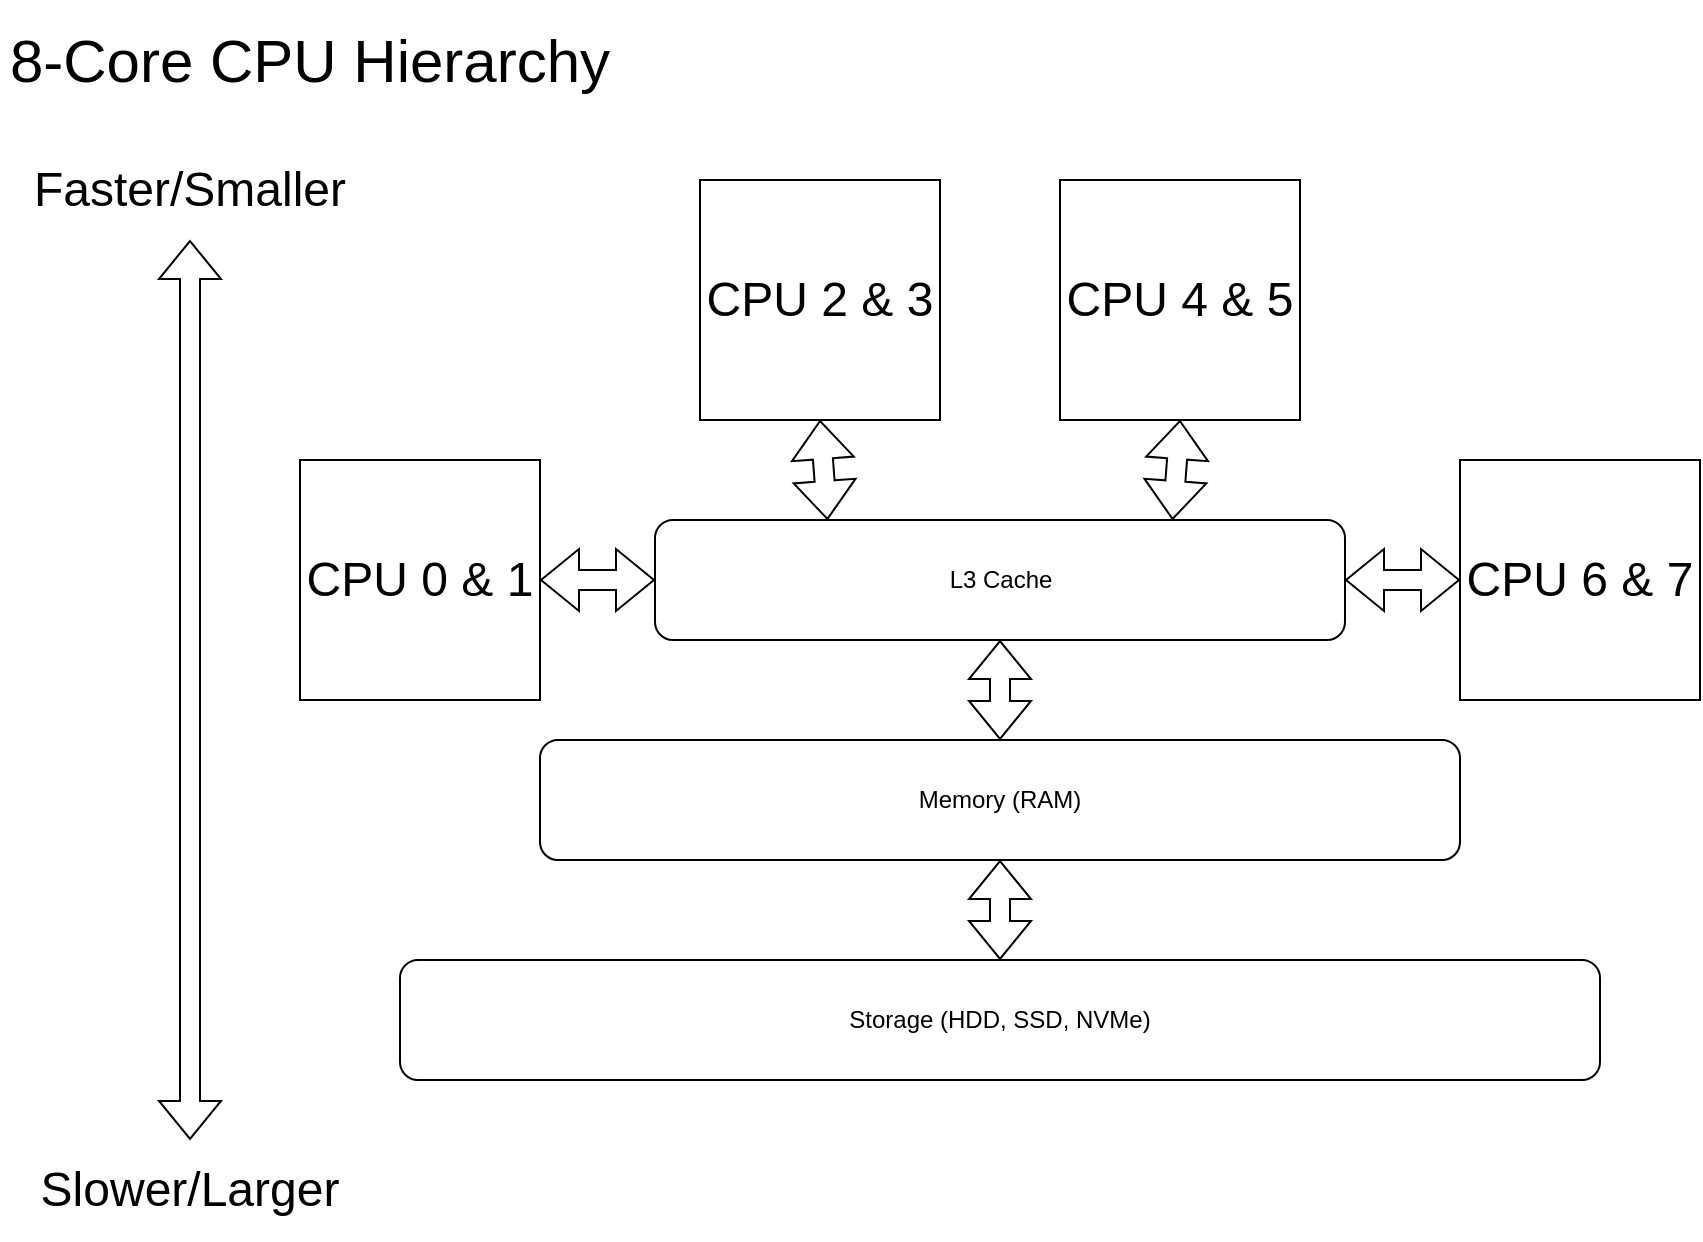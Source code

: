 <mxfile version="21.6.2">
  <diagram name="Page-1" id="jT81VOFueob0oWWeU9Mt">
    <mxGraphModel dx="1728" dy="960" grid="1" gridSize="10" guides="1" tooltips="1" connect="1" arrows="1" fold="1" page="1" pageScale="1" pageWidth="1100" pageHeight="850" math="0" shadow="0">
      <root>
        <mxCell id="0" />
        <mxCell id="1" parent="0" />
        <mxCell id="Kx07bvd-4rYV5RhQG2fd-22" value="L3 Cache" style="rounded=1;whiteSpace=wrap;html=1;" parent="1" vertex="1">
          <mxGeometry x="337.5" y="270" width="345" height="60" as="geometry" />
        </mxCell>
        <mxCell id="Kx07bvd-4rYV5RhQG2fd-23" value="Memory (RAM)" style="rounded=1;whiteSpace=wrap;html=1;" parent="1" vertex="1">
          <mxGeometry x="280" y="380" width="460" height="60" as="geometry" />
        </mxCell>
        <mxCell id="Kx07bvd-4rYV5RhQG2fd-24" value="Storage (HDD, SSD, NVMe)" style="rounded=1;whiteSpace=wrap;html=1;" parent="1" vertex="1">
          <mxGeometry x="210" y="490" width="600" height="60" as="geometry" />
        </mxCell>
        <mxCell id="Kx07bvd-4rYV5RhQG2fd-25" value="&lt;font style=&quot;font-size: 24px;&quot;&gt;Faster/Smaller&lt;/font&gt;" style="text;html=1;strokeColor=none;fillColor=none;align=center;verticalAlign=middle;whiteSpace=wrap;rounded=0;" parent="1" vertex="1">
          <mxGeometry x="10" y="80" width="190" height="50" as="geometry" />
        </mxCell>
        <mxCell id="Kx07bvd-4rYV5RhQG2fd-26" value="&lt;font style=&quot;font-size: 24px;&quot;&gt;Slower/Larger&lt;/font&gt;" style="text;html=1;strokeColor=none;fillColor=none;align=center;verticalAlign=middle;whiteSpace=wrap;rounded=0;" parent="1" vertex="1">
          <mxGeometry x="10" y="580" width="190" height="50" as="geometry" />
        </mxCell>
        <mxCell id="diblLVswrhK0cE1U2o6_-3" value="" style="shape=flexArrow;endArrow=classic;startArrow=classic;html=1;rounded=0;entryX=0.5;entryY=1;entryDx=0;entryDy=0;exitX=0.25;exitY=0;exitDx=0;exitDy=0;" edge="1" parent="1" source="Kx07bvd-4rYV5RhQG2fd-22" target="diblLVswrhK0cE1U2o6_-22">
          <mxGeometry width="100" height="100" relative="1" as="geometry">
            <mxPoint x="454.5" y="320" as="sourcePoint" />
            <mxPoint x="510" y="220" as="targetPoint" />
          </mxGeometry>
        </mxCell>
        <mxCell id="diblLVswrhK0cE1U2o6_-4" value="" style="shape=flexArrow;endArrow=classic;startArrow=classic;html=1;rounded=0;entryX=0.5;entryY=1;entryDx=0;entryDy=0;exitX=0.5;exitY=0;exitDx=0;exitDy=0;" edge="1" parent="1" source="Kx07bvd-4rYV5RhQG2fd-23" target="Kx07bvd-4rYV5RhQG2fd-22">
          <mxGeometry width="100" height="100" relative="1" as="geometry">
            <mxPoint x="519.5" y="280" as="sourcePoint" />
            <mxPoint x="519.5" y="230" as="targetPoint" />
          </mxGeometry>
        </mxCell>
        <mxCell id="diblLVswrhK0cE1U2o6_-5" value="" style="shape=flexArrow;endArrow=classic;startArrow=classic;html=1;rounded=0;entryX=0.5;entryY=1;entryDx=0;entryDy=0;" edge="1" parent="1" source="Kx07bvd-4rYV5RhQG2fd-24" target="Kx07bvd-4rYV5RhQG2fd-23">
          <mxGeometry width="100" height="100" relative="1" as="geometry">
            <mxPoint x="520.5" y="390" as="sourcePoint" />
            <mxPoint x="520.5" y="340" as="targetPoint" />
          </mxGeometry>
        </mxCell>
        <mxCell id="diblLVswrhK0cE1U2o6_-6" value="" style="shape=flexArrow;endArrow=classic;startArrow=classic;html=1;rounded=0;entryX=0.5;entryY=1;entryDx=0;entryDy=0;" edge="1" parent="1" source="Kx07bvd-4rYV5RhQG2fd-26" target="Kx07bvd-4rYV5RhQG2fd-25">
          <mxGeometry width="100" height="100" relative="1" as="geometry">
            <mxPoint x="110" y="370" as="sourcePoint" />
            <mxPoint x="210" y="270" as="targetPoint" />
          </mxGeometry>
        </mxCell>
        <mxCell id="diblLVswrhK0cE1U2o6_-7" value="&lt;font style=&quot;font-size: 30px;&quot;&gt;8-Core CPU Hierarchy&lt;br&gt;&lt;/font&gt;" style="text;html=1;strokeColor=none;fillColor=none;align=center;verticalAlign=middle;whiteSpace=wrap;rounded=0;" vertex="1" parent="1">
          <mxGeometry x="10" y="10" width="310" height="60" as="geometry" />
        </mxCell>
        <mxCell id="diblLVswrhK0cE1U2o6_-22" value="&lt;font style=&quot;font-size: 24px;&quot;&gt;CPU 2 &amp;amp; 3&lt;br&gt;&lt;/font&gt;" style="whiteSpace=wrap;html=1;aspect=fixed;" vertex="1" parent="1">
          <mxGeometry x="360" y="100" width="120" height="120" as="geometry" />
        </mxCell>
        <mxCell id="diblLVswrhK0cE1U2o6_-23" value="&lt;font style=&quot;font-size: 24px;&quot;&gt;CPU 4 &amp;amp; 5&lt;br&gt;&lt;/font&gt;" style="whiteSpace=wrap;html=1;aspect=fixed;" vertex="1" parent="1">
          <mxGeometry x="540" y="100" width="120" height="120" as="geometry" />
        </mxCell>
        <mxCell id="diblLVswrhK0cE1U2o6_-24" value="" style="shape=flexArrow;endArrow=classic;startArrow=classic;html=1;rounded=0;exitX=0.75;exitY=0;exitDx=0;exitDy=0;entryX=0.5;entryY=1;entryDx=0;entryDy=0;" edge="1" parent="1" source="Kx07bvd-4rYV5RhQG2fd-22" target="diblLVswrhK0cE1U2o6_-23">
          <mxGeometry width="100" height="100" relative="1" as="geometry">
            <mxPoint x="654" y="270" as="sourcePoint" />
            <mxPoint x="610" y="220" as="targetPoint" />
          </mxGeometry>
        </mxCell>
        <mxCell id="diblLVswrhK0cE1U2o6_-25" value="&lt;font style=&quot;font-size: 24px;&quot;&gt;CPU 0 &amp;amp; 1&lt;/font&gt;" style="whiteSpace=wrap;html=1;aspect=fixed;" vertex="1" parent="1">
          <mxGeometry x="160" y="240" width="120" height="120" as="geometry" />
        </mxCell>
        <mxCell id="diblLVswrhK0cE1U2o6_-26" value="&lt;font style=&quot;font-size: 24px;&quot;&gt;CPU 6 &amp;amp; 7&lt;br&gt;&lt;/font&gt;" style="whiteSpace=wrap;html=1;aspect=fixed;" vertex="1" parent="1">
          <mxGeometry x="740" y="240" width="120" height="120" as="geometry" />
        </mxCell>
        <mxCell id="diblLVswrhK0cE1U2o6_-27" value="" style="shape=flexArrow;endArrow=classic;startArrow=classic;html=1;rounded=0;entryX=1;entryY=0.5;entryDx=0;entryDy=0;exitX=0;exitY=0.5;exitDx=0;exitDy=0;" edge="1" parent="1" source="Kx07bvd-4rYV5RhQG2fd-22" target="diblLVswrhK0cE1U2o6_-25">
          <mxGeometry width="100" height="100" relative="1" as="geometry">
            <mxPoint x="434" y="280" as="sourcePoint" />
            <mxPoint x="430" y="230" as="targetPoint" />
          </mxGeometry>
        </mxCell>
        <mxCell id="diblLVswrhK0cE1U2o6_-28" value="" style="shape=flexArrow;endArrow=classic;startArrow=classic;html=1;rounded=0;entryX=1;entryY=0.5;entryDx=0;entryDy=0;exitX=0;exitY=0.5;exitDx=0;exitDy=0;" edge="1" parent="1" source="diblLVswrhK0cE1U2o6_-26" target="Kx07bvd-4rYV5RhQG2fd-22">
          <mxGeometry width="100" height="100" relative="1" as="geometry">
            <mxPoint x="348" y="310" as="sourcePoint" />
            <mxPoint x="290" y="310" as="targetPoint" />
          </mxGeometry>
        </mxCell>
      </root>
    </mxGraphModel>
  </diagram>
</mxfile>
